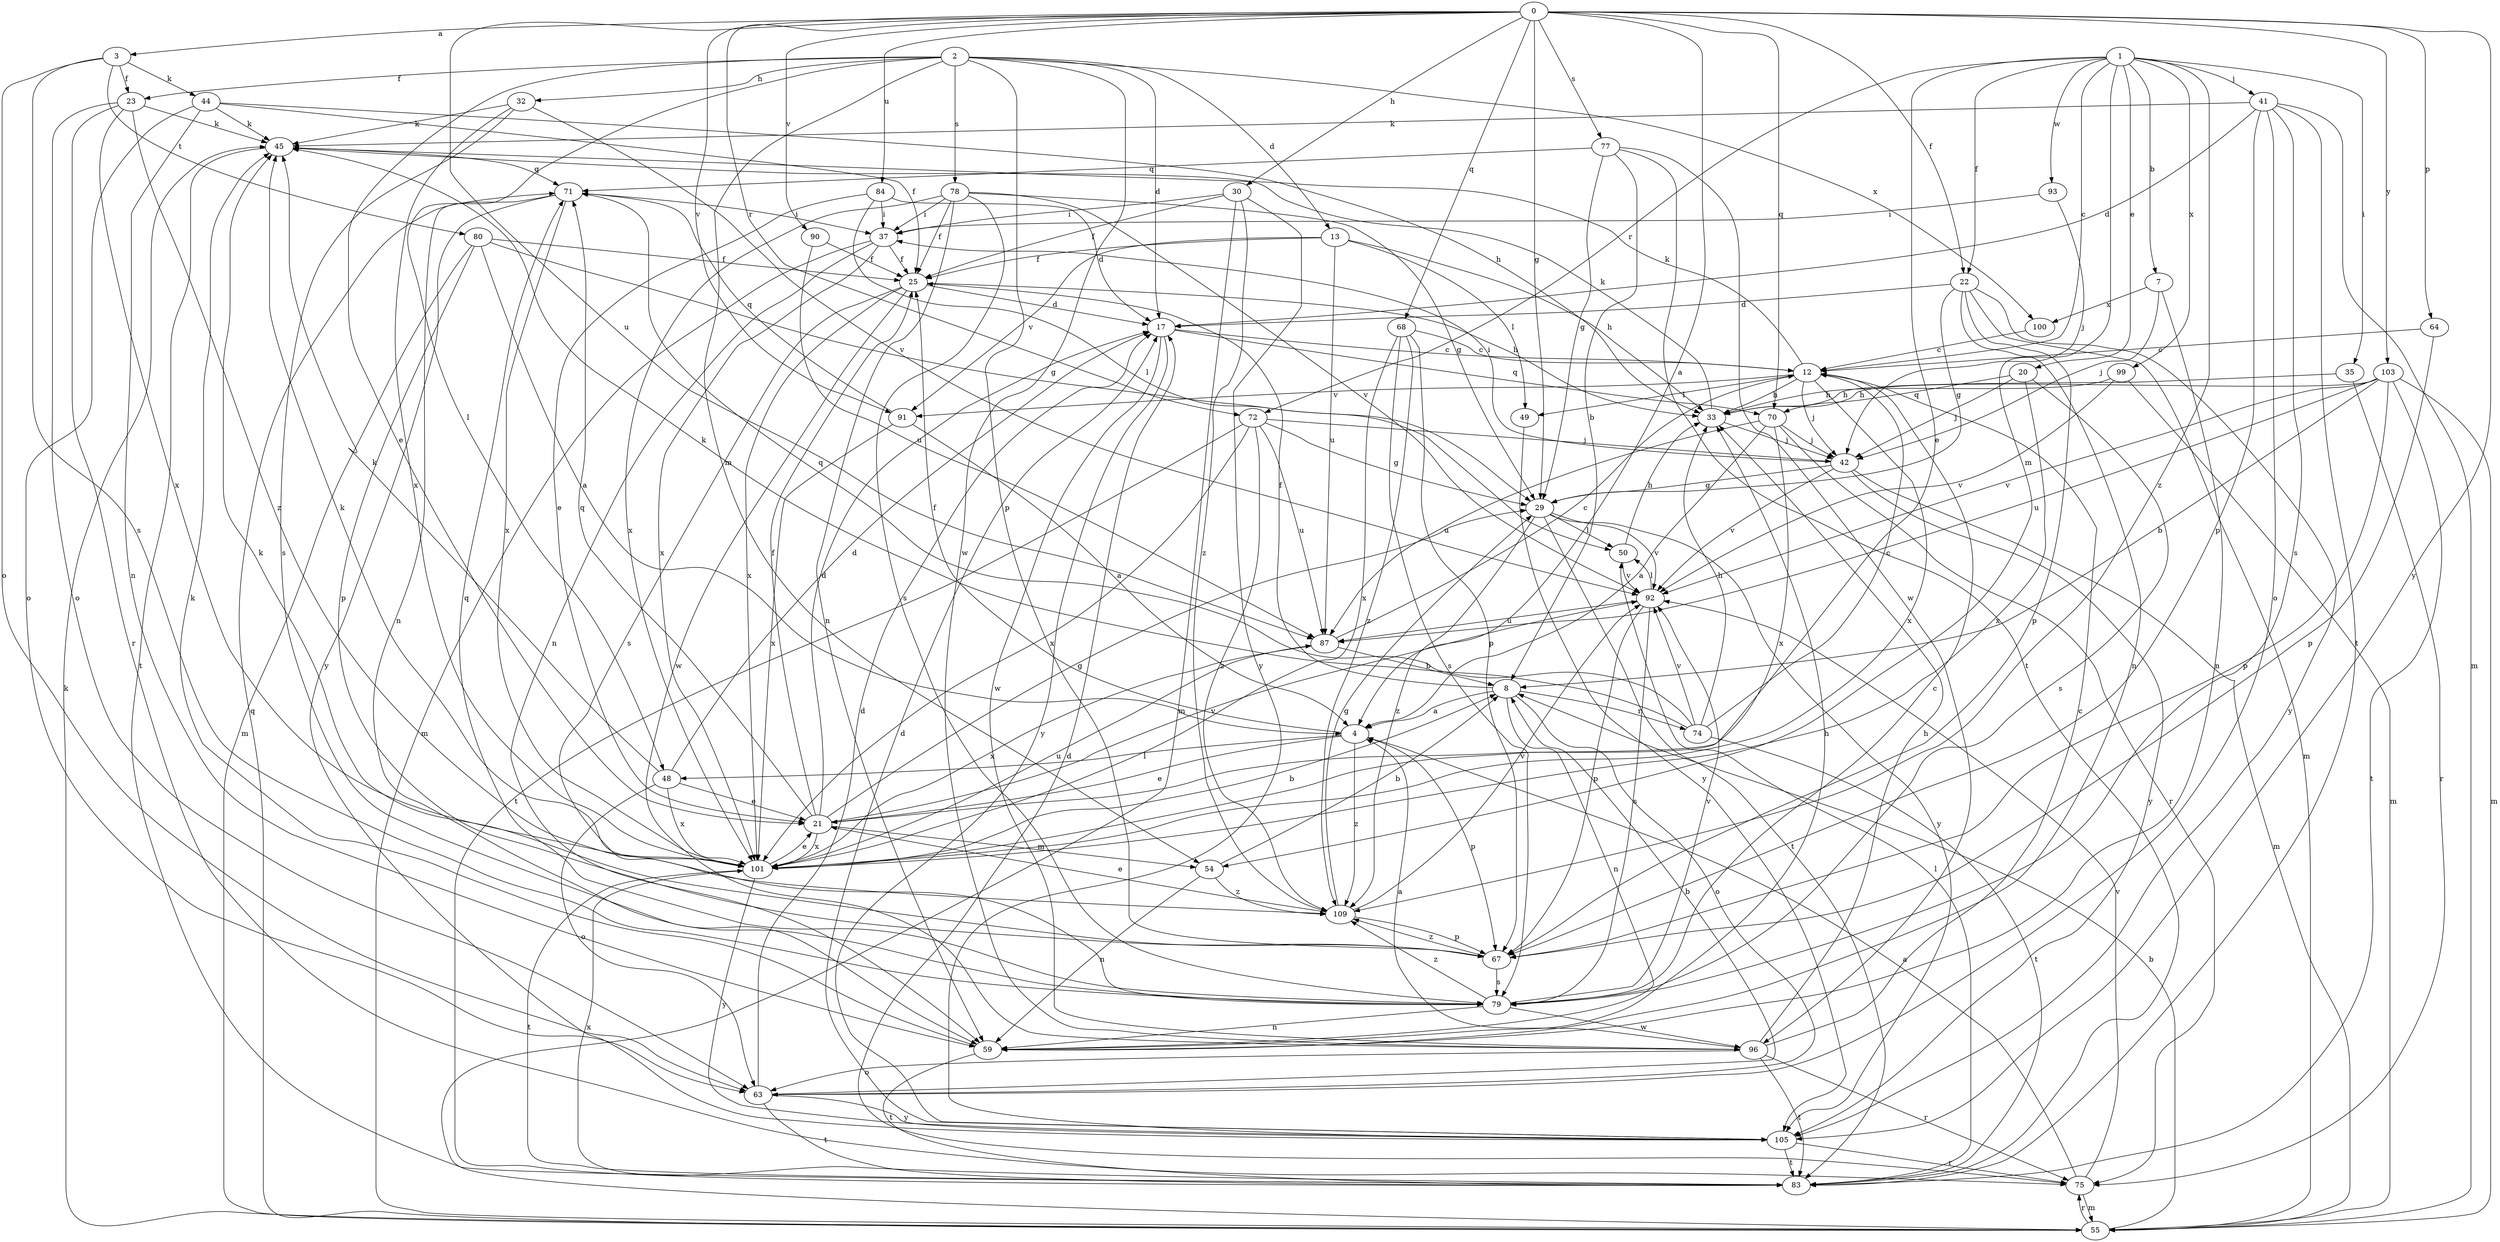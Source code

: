 strict digraph  {
0;
1;
2;
3;
4;
7;
8;
12;
13;
17;
20;
21;
22;
23;
25;
29;
30;
32;
33;
35;
37;
41;
42;
44;
45;
48;
49;
50;
54;
55;
59;
63;
64;
67;
68;
70;
71;
72;
74;
75;
77;
78;
79;
80;
83;
84;
87;
90;
91;
92;
93;
96;
99;
100;
101;
103;
105;
109;
0 -> 3  [label=a];
0 -> 4  [label=a];
0 -> 22  [label=f];
0 -> 29  [label=g];
0 -> 30  [label=h];
0 -> 64  [label=p];
0 -> 68  [label=q];
0 -> 70  [label=q];
0 -> 72  [label=r];
0 -> 77  [label=s];
0 -> 84  [label=u];
0 -> 87  [label=u];
0 -> 90  [label=v];
0 -> 91  [label=v];
0 -> 103  [label=y];
0 -> 105  [label=y];
1 -> 7  [label=b];
1 -> 12  [label=c];
1 -> 20  [label=e];
1 -> 21  [label=e];
1 -> 22  [label=f];
1 -> 35  [label=i];
1 -> 41  [label=j];
1 -> 54  [label=m];
1 -> 72  [label=r];
1 -> 93  [label=w];
1 -> 99  [label=x];
1 -> 109  [label=z];
2 -> 13  [label=d];
2 -> 17  [label=d];
2 -> 21  [label=e];
2 -> 23  [label=f];
2 -> 32  [label=h];
2 -> 48  [label=l];
2 -> 54  [label=m];
2 -> 67  [label=p];
2 -> 78  [label=s];
2 -> 96  [label=w];
2 -> 100  [label=x];
3 -> 23  [label=f];
3 -> 44  [label=k];
3 -> 63  [label=o];
3 -> 79  [label=s];
3 -> 80  [label=t];
4 -> 21  [label=e];
4 -> 25  [label=f];
4 -> 48  [label=l];
4 -> 67  [label=p];
4 -> 109  [label=z];
7 -> 42  [label=j];
7 -> 59  [label=n];
7 -> 100  [label=x];
8 -> 4  [label=a];
8 -> 25  [label=f];
8 -> 59  [label=n];
8 -> 63  [label=o];
8 -> 74  [label=r];
12 -> 33  [label=h];
12 -> 42  [label=j];
12 -> 45  [label=k];
12 -> 49  [label=l];
12 -> 91  [label=v];
12 -> 101  [label=x];
13 -> 25  [label=f];
13 -> 33  [label=h];
13 -> 49  [label=l];
13 -> 87  [label=u];
13 -> 91  [label=v];
17 -> 12  [label=c];
17 -> 70  [label=q];
17 -> 96  [label=w];
17 -> 105  [label=y];
20 -> 42  [label=j];
20 -> 70  [label=q];
20 -> 79  [label=s];
20 -> 101  [label=x];
21 -> 17  [label=d];
21 -> 25  [label=f];
21 -> 29  [label=g];
21 -> 54  [label=m];
21 -> 71  [label=q];
21 -> 92  [label=v];
21 -> 101  [label=x];
22 -> 17  [label=d];
22 -> 29  [label=g];
22 -> 55  [label=m];
22 -> 59  [label=n];
22 -> 67  [label=p];
22 -> 105  [label=y];
23 -> 45  [label=k];
23 -> 63  [label=o];
23 -> 75  [label=r];
23 -> 101  [label=x];
23 -> 109  [label=z];
25 -> 17  [label=d];
25 -> 33  [label=h];
25 -> 79  [label=s];
25 -> 96  [label=w];
25 -> 101  [label=x];
29 -> 50  [label=l];
29 -> 83  [label=t];
29 -> 92  [label=v];
29 -> 105  [label=y];
29 -> 109  [label=z];
30 -> 25  [label=f];
30 -> 37  [label=i];
30 -> 55  [label=m];
30 -> 105  [label=y];
30 -> 109  [label=z];
32 -> 45  [label=k];
32 -> 79  [label=s];
32 -> 92  [label=v];
32 -> 101  [label=x];
33 -> 42  [label=j];
33 -> 45  [label=k];
35 -> 33  [label=h];
35 -> 75  [label=r];
37 -> 25  [label=f];
37 -> 55  [label=m];
37 -> 59  [label=n];
37 -> 101  [label=x];
41 -> 17  [label=d];
41 -> 45  [label=k];
41 -> 55  [label=m];
41 -> 63  [label=o];
41 -> 67  [label=p];
41 -> 79  [label=s];
41 -> 83  [label=t];
42 -> 29  [label=g];
42 -> 37  [label=i];
42 -> 55  [label=m];
42 -> 92  [label=v];
42 -> 105  [label=y];
44 -> 25  [label=f];
44 -> 33  [label=h];
44 -> 45  [label=k];
44 -> 59  [label=n];
44 -> 63  [label=o];
45 -> 71  [label=q];
45 -> 83  [label=t];
48 -> 17  [label=d];
48 -> 21  [label=e];
48 -> 45  [label=k];
48 -> 63  [label=o];
48 -> 101  [label=x];
49 -> 105  [label=y];
50 -> 33  [label=h];
50 -> 92  [label=v];
54 -> 8  [label=b];
54 -> 59  [label=n];
54 -> 109  [label=z];
55 -> 8  [label=b];
55 -> 45  [label=k];
55 -> 71  [label=q];
55 -> 75  [label=r];
59 -> 33  [label=h];
59 -> 45  [label=k];
59 -> 83  [label=t];
63 -> 8  [label=b];
63 -> 17  [label=d];
63 -> 83  [label=t];
63 -> 105  [label=y];
64 -> 12  [label=c];
64 -> 67  [label=p];
67 -> 45  [label=k];
67 -> 79  [label=s];
67 -> 109  [label=z];
68 -> 12  [label=c];
68 -> 67  [label=p];
68 -> 79  [label=s];
68 -> 101  [label=x];
68 -> 109  [label=z];
70 -> 4  [label=a];
70 -> 42  [label=j];
70 -> 75  [label=r];
70 -> 87  [label=u];
70 -> 101  [label=x];
71 -> 37  [label=i];
71 -> 59  [label=n];
71 -> 101  [label=x];
71 -> 105  [label=y];
72 -> 29  [label=g];
72 -> 42  [label=j];
72 -> 83  [label=t];
72 -> 87  [label=u];
72 -> 101  [label=x];
72 -> 109  [label=z];
74 -> 12  [label=c];
74 -> 33  [label=h];
74 -> 45  [label=k];
74 -> 71  [label=q];
74 -> 83  [label=t];
74 -> 92  [label=v];
75 -> 4  [label=a];
75 -> 17  [label=d];
75 -> 55  [label=m];
75 -> 92  [label=v];
77 -> 8  [label=b];
77 -> 29  [label=g];
77 -> 71  [label=q];
77 -> 83  [label=t];
77 -> 96  [label=w];
78 -> 25  [label=f];
78 -> 29  [label=g];
78 -> 37  [label=i];
78 -> 59  [label=n];
78 -> 79  [label=s];
78 -> 92  [label=v];
78 -> 101  [label=x];
79 -> 12  [label=c];
79 -> 59  [label=n];
79 -> 71  [label=q];
79 -> 92  [label=v];
79 -> 96  [label=w];
79 -> 109  [label=z];
80 -> 4  [label=a];
80 -> 25  [label=f];
80 -> 29  [label=g];
80 -> 55  [label=m];
80 -> 67  [label=p];
83 -> 50  [label=l];
83 -> 101  [label=x];
84 -> 17  [label=d];
84 -> 21  [label=e];
84 -> 37  [label=i];
84 -> 50  [label=l];
87 -> 8  [label=b];
87 -> 12  [label=c];
87 -> 101  [label=x];
90 -> 25  [label=f];
90 -> 87  [label=u];
91 -> 4  [label=a];
91 -> 71  [label=q];
91 -> 101  [label=x];
92 -> 50  [label=l];
92 -> 67  [label=p];
92 -> 79  [label=s];
92 -> 87  [label=u];
93 -> 37  [label=i];
93 -> 42  [label=j];
96 -> 4  [label=a];
96 -> 12  [label=c];
96 -> 33  [label=h];
96 -> 63  [label=o];
96 -> 75  [label=r];
96 -> 83  [label=t];
99 -> 33  [label=h];
99 -> 55  [label=m];
99 -> 92  [label=v];
100 -> 12  [label=c];
101 -> 8  [label=b];
101 -> 21  [label=e];
101 -> 45  [label=k];
101 -> 83  [label=t];
101 -> 87  [label=u];
101 -> 105  [label=y];
103 -> 8  [label=b];
103 -> 33  [label=h];
103 -> 55  [label=m];
103 -> 67  [label=p];
103 -> 83  [label=t];
103 -> 87  [label=u];
103 -> 92  [label=v];
105 -> 17  [label=d];
105 -> 75  [label=r];
105 -> 83  [label=t];
109 -> 21  [label=e];
109 -> 29  [label=g];
109 -> 67  [label=p];
109 -> 92  [label=v];
}

